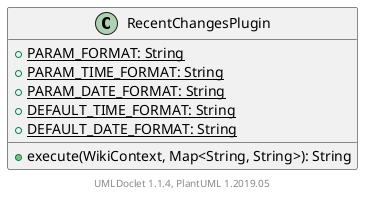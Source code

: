 @startuml

    class RecentChangesPlugin [[RecentChangesPlugin.html]] {
        {static} +PARAM_FORMAT: String
        {static} +PARAM_TIME_FORMAT: String
        {static} +PARAM_DATE_FORMAT: String
        {static} +DEFAULT_TIME_FORMAT: String
        {static} +DEFAULT_DATE_FORMAT: String
        +execute(WikiContext, Map<String, String>): String
    }


    center footer UMLDoclet 1.1.4, PlantUML 1.2019.05
@enduml
